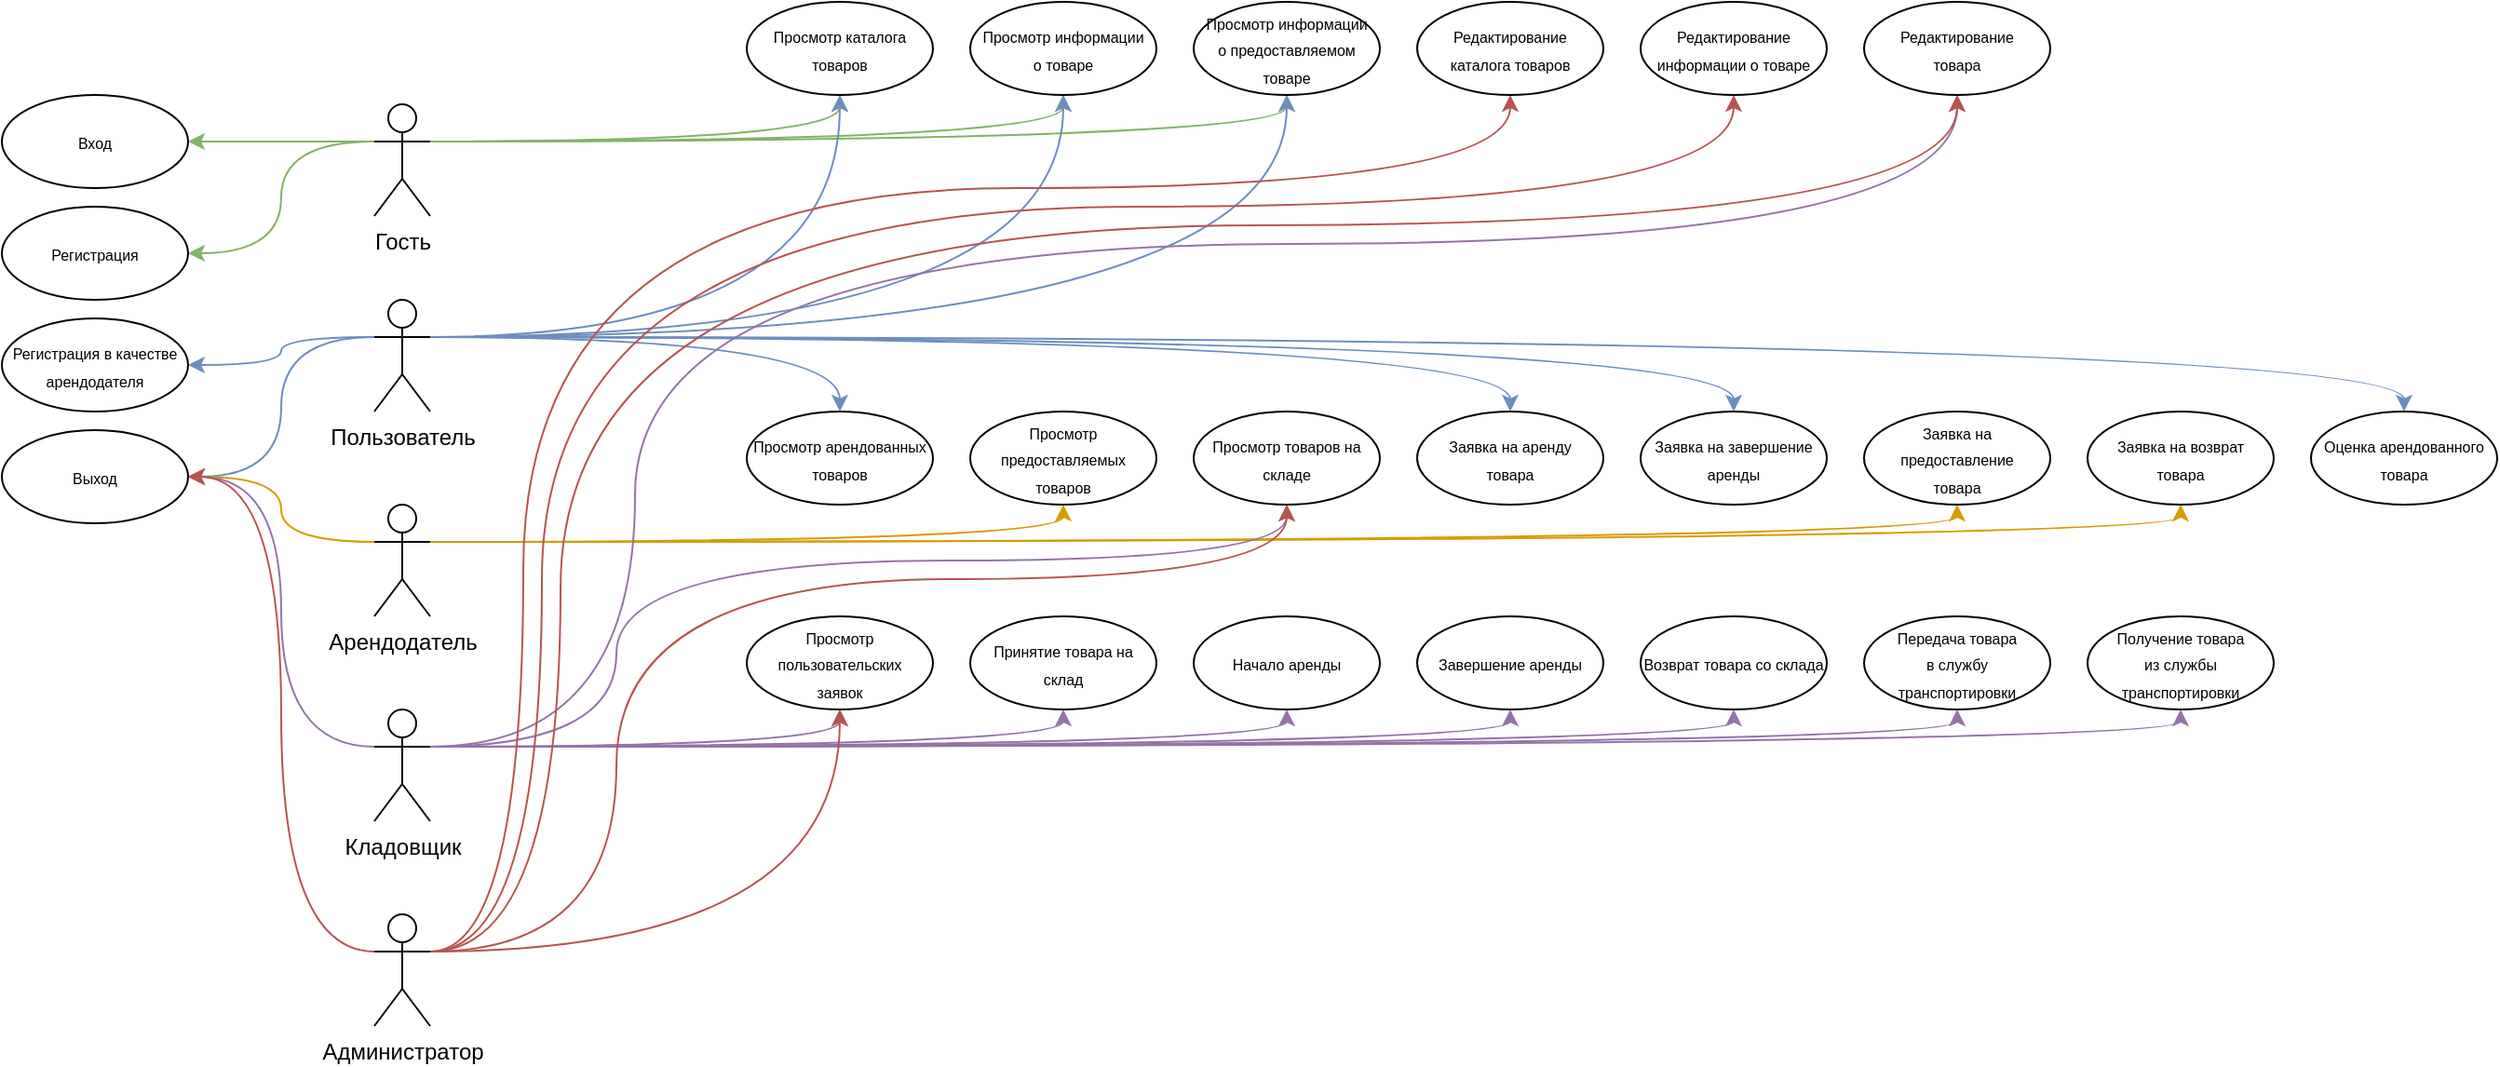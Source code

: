 <mxfile version="24.7.6">
  <diagram name="Страница — 1" id="9ApLahdtg4rlVjExpZoR">
    <mxGraphModel dx="1392" dy="1218" grid="1" gridSize="10" guides="1" tooltips="1" connect="1" arrows="1" fold="1" page="0" pageScale="1" pageWidth="827" pageHeight="1169" math="0" shadow="0">
      <root>
        <mxCell id="0" />
        <mxCell id="1" parent="0" />
        <mxCell id="UhW-4VPf5CqmGz8iVNyh-33" style="edgeStyle=orthogonalEdgeStyle;rounded=0;orthogonalLoop=1;jettySize=auto;html=1;exitX=0;exitY=0.333;exitDx=0;exitDy=0;exitPerimeter=0;entryX=1;entryY=0.5;entryDx=0;entryDy=0;curved=1;fillColor=#d5e8d4;strokeColor=#82b366;" parent="1" source="UhW-4VPf5CqmGz8iVNyh-1" target="UhW-4VPf5CqmGz8iVNyh-7" edge="1">
          <mxGeometry relative="1" as="geometry" />
        </mxCell>
        <mxCell id="UhW-4VPf5CqmGz8iVNyh-34" style="edgeStyle=orthogonalEdgeStyle;curved=1;rounded=0;orthogonalLoop=1;jettySize=auto;html=1;exitX=0;exitY=0.333;exitDx=0;exitDy=0;exitPerimeter=0;entryX=1;entryY=0.5;entryDx=0;entryDy=0;strokeColor=#82b366;align=center;verticalAlign=middle;fontFamily=Helvetica;fontSize=11;fontColor=default;labelBackgroundColor=default;endArrow=classic;fillColor=#d5e8d4;" parent="1" source="UhW-4VPf5CqmGz8iVNyh-1" target="UhW-4VPf5CqmGz8iVNyh-6" edge="1">
          <mxGeometry relative="1" as="geometry" />
        </mxCell>
        <mxCell id="UhW-4VPf5CqmGz8iVNyh-35" style="edgeStyle=orthogonalEdgeStyle;curved=1;rounded=0;orthogonalLoop=1;jettySize=auto;html=1;exitX=1;exitY=0.333;exitDx=0;exitDy=0;exitPerimeter=0;entryX=0.5;entryY=1;entryDx=0;entryDy=0;strokeColor=#82b366;align=center;verticalAlign=middle;fontFamily=Helvetica;fontSize=11;fontColor=default;labelBackgroundColor=default;endArrow=classic;fillColor=#d5e8d4;" parent="1" source="UhW-4VPf5CqmGz8iVNyh-1" target="UhW-4VPf5CqmGz8iVNyh-8" edge="1">
          <mxGeometry relative="1" as="geometry" />
        </mxCell>
        <mxCell id="UhW-4VPf5CqmGz8iVNyh-36" style="edgeStyle=orthogonalEdgeStyle;curved=1;rounded=0;orthogonalLoop=1;jettySize=auto;html=1;exitX=1;exitY=0.333;exitDx=0;exitDy=0;exitPerimeter=0;entryX=0.5;entryY=1;entryDx=0;entryDy=0;strokeColor=#82b366;align=center;verticalAlign=middle;fontFamily=Helvetica;fontSize=11;fontColor=default;labelBackgroundColor=default;endArrow=classic;fillColor=#d5e8d4;" parent="1" source="UhW-4VPf5CqmGz8iVNyh-1" target="UhW-4VPf5CqmGz8iVNyh-9" edge="1">
          <mxGeometry relative="1" as="geometry" />
        </mxCell>
        <mxCell id="UhW-4VPf5CqmGz8iVNyh-37" style="edgeStyle=orthogonalEdgeStyle;curved=1;rounded=0;orthogonalLoop=1;jettySize=auto;html=1;exitX=1;exitY=0.333;exitDx=0;exitDy=0;exitPerimeter=0;entryX=0.5;entryY=1;entryDx=0;entryDy=0;strokeColor=#82b366;align=center;verticalAlign=middle;fontFamily=Helvetica;fontSize=11;fontColor=default;labelBackgroundColor=default;endArrow=classic;fillColor=#d5e8d4;" parent="1" source="UhW-4VPf5CqmGz8iVNyh-1" target="UhW-4VPf5CqmGz8iVNyh-10" edge="1">
          <mxGeometry relative="1" as="geometry" />
        </mxCell>
        <mxCell id="UhW-4VPf5CqmGz8iVNyh-1" value="Гость" style="shape=umlActor;verticalLabelPosition=bottom;verticalAlign=top;html=1;outlineConnect=0;fillColor=none;" parent="1" vertex="1">
          <mxGeometry x="360" y="-55" width="30" height="60" as="geometry" />
        </mxCell>
        <mxCell id="UhW-4VPf5CqmGz8iVNyh-38" style="edgeStyle=orthogonalEdgeStyle;curved=1;rounded=0;orthogonalLoop=1;jettySize=auto;html=1;exitX=0;exitY=0.333;exitDx=0;exitDy=0;exitPerimeter=0;entryX=1;entryY=0.5;entryDx=0;entryDy=0;strokeColor=#6c8ebf;align=center;verticalAlign=middle;fontFamily=Helvetica;fontSize=11;fontColor=default;labelBackgroundColor=default;endArrow=classic;fillColor=#dae8fc;" parent="1" source="UhW-4VPf5CqmGz8iVNyh-2" target="UhW-4VPf5CqmGz8iVNyh-11" edge="1">
          <mxGeometry relative="1" as="geometry" />
        </mxCell>
        <mxCell id="UhW-4VPf5CqmGz8iVNyh-39" style="edgeStyle=orthogonalEdgeStyle;curved=1;rounded=0;orthogonalLoop=1;jettySize=auto;html=1;exitX=0;exitY=0.333;exitDx=0;exitDy=0;exitPerimeter=0;entryX=1;entryY=0.5;entryDx=0;entryDy=0;strokeColor=#6c8ebf;align=center;verticalAlign=middle;fontFamily=Helvetica;fontSize=11;fontColor=default;labelBackgroundColor=default;endArrow=classic;fillColor=#dae8fc;" parent="1" source="UhW-4VPf5CqmGz8iVNyh-2" target="UhW-4VPf5CqmGz8iVNyh-25" edge="1">
          <mxGeometry relative="1" as="geometry" />
        </mxCell>
        <mxCell id="UhW-4VPf5CqmGz8iVNyh-48" style="edgeStyle=orthogonalEdgeStyle;curved=1;rounded=0;orthogonalLoop=1;jettySize=auto;html=1;exitX=1;exitY=0.333;exitDx=0;exitDy=0;exitPerimeter=0;entryX=0.5;entryY=1;entryDx=0;entryDy=0;strokeColor=#6c8ebf;align=center;verticalAlign=middle;fontFamily=Helvetica;fontSize=11;fontColor=default;labelBackgroundColor=default;elbow=vertical;endArrow=classic;fillColor=#dae8fc;" parent="1" source="UhW-4VPf5CqmGz8iVNyh-2" target="UhW-4VPf5CqmGz8iVNyh-8" edge="1">
          <mxGeometry relative="1" as="geometry" />
        </mxCell>
        <mxCell id="UhW-4VPf5CqmGz8iVNyh-49" style="edgeStyle=orthogonalEdgeStyle;curved=1;rounded=0;orthogonalLoop=1;jettySize=auto;html=1;exitX=1;exitY=0.333;exitDx=0;exitDy=0;exitPerimeter=0;entryX=0.5;entryY=1;entryDx=0;entryDy=0;strokeColor=#6c8ebf;align=center;verticalAlign=middle;fontFamily=Helvetica;fontSize=11;fontColor=default;labelBackgroundColor=default;elbow=vertical;endArrow=classic;fillColor=#dae8fc;" parent="1" source="UhW-4VPf5CqmGz8iVNyh-2" target="UhW-4VPf5CqmGz8iVNyh-9" edge="1">
          <mxGeometry relative="1" as="geometry" />
        </mxCell>
        <mxCell id="UhW-4VPf5CqmGz8iVNyh-50" style="edgeStyle=orthogonalEdgeStyle;curved=1;rounded=0;orthogonalLoop=1;jettySize=auto;html=1;exitX=1;exitY=0.333;exitDx=0;exitDy=0;exitPerimeter=0;entryX=0.5;entryY=1;entryDx=0;entryDy=0;strokeColor=#6c8ebf;align=center;verticalAlign=middle;fontFamily=Helvetica;fontSize=11;fontColor=default;labelBackgroundColor=default;elbow=vertical;endArrow=classic;fillColor=#dae8fc;" parent="1" source="UhW-4VPf5CqmGz8iVNyh-2" target="UhW-4VPf5CqmGz8iVNyh-10" edge="1">
          <mxGeometry relative="1" as="geometry" />
        </mxCell>
        <mxCell id="UhW-4VPf5CqmGz8iVNyh-52" style="edgeStyle=orthogonalEdgeStyle;curved=1;rounded=0;orthogonalLoop=1;jettySize=auto;html=1;exitX=1;exitY=0.333;exitDx=0;exitDy=0;exitPerimeter=0;entryX=0.5;entryY=0;entryDx=0;entryDy=0;strokeColor=#6c8ebf;align=center;verticalAlign=middle;fontFamily=Helvetica;fontSize=11;fontColor=default;labelBackgroundColor=default;elbow=vertical;endArrow=classic;fillColor=#dae8fc;" parent="1" source="UhW-4VPf5CqmGz8iVNyh-2" target="UhW-4VPf5CqmGz8iVNyh-27" edge="1">
          <mxGeometry relative="1" as="geometry" />
        </mxCell>
        <mxCell id="UhW-4VPf5CqmGz8iVNyh-53" style="edgeStyle=orthogonalEdgeStyle;curved=1;rounded=0;orthogonalLoop=1;jettySize=auto;html=1;exitX=1;exitY=0.333;exitDx=0;exitDy=0;exitPerimeter=0;entryX=0.5;entryY=0;entryDx=0;entryDy=0;strokeColor=#6c8ebf;align=center;verticalAlign=middle;fontFamily=Helvetica;fontSize=11;fontColor=default;labelBackgroundColor=default;elbow=vertical;endArrow=classic;fillColor=#dae8fc;" parent="1" source="UhW-4VPf5CqmGz8iVNyh-2" target="UhW-4VPf5CqmGz8iVNyh-12" edge="1">
          <mxGeometry relative="1" as="geometry" />
        </mxCell>
        <mxCell id="UhW-4VPf5CqmGz8iVNyh-54" style="edgeStyle=orthogonalEdgeStyle;curved=1;rounded=0;orthogonalLoop=1;jettySize=auto;html=1;exitX=1;exitY=0.333;exitDx=0;exitDy=0;exitPerimeter=0;entryX=0.5;entryY=0;entryDx=0;entryDy=0;strokeColor=#6c8ebf;align=center;verticalAlign=middle;fontFamily=Helvetica;fontSize=11;fontColor=default;labelBackgroundColor=default;elbow=vertical;endArrow=classic;fillColor=#dae8fc;" parent="1" source="UhW-4VPf5CqmGz8iVNyh-2" target="UhW-4VPf5CqmGz8iVNyh-24" edge="1">
          <mxGeometry relative="1" as="geometry" />
        </mxCell>
        <mxCell id="UhW-4VPf5CqmGz8iVNyh-70" style="edgeStyle=orthogonalEdgeStyle;curved=1;rounded=0;orthogonalLoop=1;jettySize=auto;html=1;exitX=1;exitY=0.333;exitDx=0;exitDy=0;exitPerimeter=0;entryX=0.5;entryY=0;entryDx=0;entryDy=0;strokeColor=#6c8ebf;align=center;verticalAlign=middle;fontFamily=Helvetica;fontSize=11;fontColor=default;labelBackgroundColor=default;elbow=vertical;endArrow=classic;fillColor=#dae8fc;" parent="1" source="UhW-4VPf5CqmGz8iVNyh-2" target="UhW-4VPf5CqmGz8iVNyh-69" edge="1">
          <mxGeometry relative="1" as="geometry" />
        </mxCell>
        <mxCell id="UhW-4VPf5CqmGz8iVNyh-2" value="Пользователь" style="shape=umlActor;verticalLabelPosition=bottom;verticalAlign=top;html=1;outlineConnect=0;fillColor=none;" parent="1" vertex="1">
          <mxGeometry x="360" y="50" width="30" height="60" as="geometry" />
        </mxCell>
        <mxCell id="UhW-4VPf5CqmGz8iVNyh-40" style="edgeStyle=orthogonalEdgeStyle;curved=1;rounded=0;orthogonalLoop=1;jettySize=auto;html=1;exitX=0;exitY=0.333;exitDx=0;exitDy=0;exitPerimeter=0;entryX=1;entryY=0.5;entryDx=0;entryDy=0;strokeColor=#d79b00;align=center;verticalAlign=middle;fontFamily=Helvetica;fontSize=11;fontColor=default;labelBackgroundColor=default;endArrow=classic;fillColor=#ffe6cc;" parent="1" source="UhW-4VPf5CqmGz8iVNyh-3" target="UhW-4VPf5CqmGz8iVNyh-11" edge="1">
          <mxGeometry relative="1" as="geometry" />
        </mxCell>
        <mxCell id="UhW-4VPf5CqmGz8iVNyh-55" style="edgeStyle=orthogonalEdgeStyle;curved=1;rounded=0;orthogonalLoop=1;jettySize=auto;html=1;exitX=1;exitY=0.333;exitDx=0;exitDy=0;exitPerimeter=0;entryX=0.5;entryY=1;entryDx=0;entryDy=0;strokeColor=#d79b00;align=center;verticalAlign=middle;fontFamily=Helvetica;fontSize=11;fontColor=default;labelBackgroundColor=default;elbow=vertical;endArrow=classic;fillColor=#ffe6cc;" parent="1" source="UhW-4VPf5CqmGz8iVNyh-3" target="UhW-4VPf5CqmGz8iVNyh-28" edge="1">
          <mxGeometry relative="1" as="geometry" />
        </mxCell>
        <mxCell id="UhW-4VPf5CqmGz8iVNyh-56" style="edgeStyle=orthogonalEdgeStyle;curved=1;rounded=0;orthogonalLoop=1;jettySize=auto;html=1;exitX=1;exitY=0.333;exitDx=0;exitDy=0;exitPerimeter=0;entryX=0.5;entryY=1;entryDx=0;entryDy=0;strokeColor=#d79b00;align=center;verticalAlign=middle;fontFamily=Helvetica;fontSize=11;fontColor=default;labelBackgroundColor=default;elbow=vertical;endArrow=classic;fillColor=#ffe6cc;" parent="1" source="UhW-4VPf5CqmGz8iVNyh-3" target="UhW-4VPf5CqmGz8iVNyh-14" edge="1">
          <mxGeometry relative="1" as="geometry" />
        </mxCell>
        <mxCell id="UhW-4VPf5CqmGz8iVNyh-57" style="edgeStyle=orthogonalEdgeStyle;curved=1;rounded=0;orthogonalLoop=1;jettySize=auto;html=1;exitX=1;exitY=0.333;exitDx=0;exitDy=0;exitPerimeter=0;entryX=0.5;entryY=1;entryDx=0;entryDy=0;strokeColor=#d79b00;align=center;verticalAlign=middle;fontFamily=Helvetica;fontSize=11;fontColor=default;labelBackgroundColor=default;elbow=vertical;endArrow=classic;fillColor=#ffe6cc;" parent="1" source="UhW-4VPf5CqmGz8iVNyh-3" target="UhW-4VPf5CqmGz8iVNyh-20" edge="1">
          <mxGeometry relative="1" as="geometry" />
        </mxCell>
        <mxCell id="UhW-4VPf5CqmGz8iVNyh-3" value="Арендодатель" style="shape=umlActor;verticalLabelPosition=bottom;verticalAlign=top;html=1;outlineConnect=0;fillColor=none;" parent="1" vertex="1">
          <mxGeometry x="360" y="160" width="30" height="60" as="geometry" />
        </mxCell>
        <mxCell id="UhW-4VPf5CqmGz8iVNyh-41" style="edgeStyle=orthogonalEdgeStyle;curved=1;rounded=0;orthogonalLoop=1;jettySize=auto;html=1;exitX=0;exitY=0.333;exitDx=0;exitDy=0;exitPerimeter=0;entryX=1;entryY=0.5;entryDx=0;entryDy=0;strokeColor=#9673a6;align=center;verticalAlign=middle;fontFamily=Helvetica;fontSize=11;fontColor=default;labelBackgroundColor=default;endArrow=classic;fillColor=#e1d5e7;" parent="1" source="UhW-4VPf5CqmGz8iVNyh-4" target="UhW-4VPf5CqmGz8iVNyh-11" edge="1">
          <mxGeometry relative="1" as="geometry" />
        </mxCell>
        <mxCell id="UhW-4VPf5CqmGz8iVNyh-51" style="edgeStyle=orthogonalEdgeStyle;curved=1;rounded=0;orthogonalLoop=1;jettySize=auto;html=1;exitX=1;exitY=0.333;exitDx=0;exitDy=0;exitPerimeter=0;entryX=0.5;entryY=1;entryDx=0;entryDy=0;strokeColor=#9673a6;align=center;verticalAlign=middle;fontFamily=Helvetica;fontSize=11;fontColor=default;labelBackgroundColor=default;elbow=vertical;endArrow=classic;fillColor=#e1d5e7;" parent="1" source="UhW-4VPf5CqmGz8iVNyh-4" target="UhW-4VPf5CqmGz8iVNyh-22" edge="1">
          <mxGeometry relative="1" as="geometry">
            <Array as="points">
              <mxPoint x="500" y="290" />
              <mxPoint x="500" y="20" />
              <mxPoint x="1210" y="20" />
            </Array>
          </mxGeometry>
        </mxCell>
        <mxCell id="UhW-4VPf5CqmGz8iVNyh-58" style="edgeStyle=orthogonalEdgeStyle;curved=1;rounded=0;orthogonalLoop=1;jettySize=auto;html=1;exitX=1;exitY=0.333;exitDx=0;exitDy=0;exitPerimeter=0;entryX=0.5;entryY=1;entryDx=0;entryDy=0;strokeColor=#9673a6;align=center;verticalAlign=middle;fontFamily=Helvetica;fontSize=11;fontColor=default;labelBackgroundColor=default;elbow=vertical;endArrow=classic;fillColor=#e1d5e7;" parent="1" source="UhW-4VPf5CqmGz8iVNyh-4" target="UhW-4VPf5CqmGz8iVNyh-29" edge="1">
          <mxGeometry relative="1" as="geometry">
            <Array as="points">
              <mxPoint x="490" y="290" />
              <mxPoint x="490" y="190" />
              <mxPoint x="850" y="190" />
            </Array>
          </mxGeometry>
        </mxCell>
        <mxCell id="UhW-4VPf5CqmGz8iVNyh-60" style="edgeStyle=orthogonalEdgeStyle;curved=1;rounded=0;orthogonalLoop=1;jettySize=auto;html=1;exitX=1;exitY=0.333;exitDx=0;exitDy=0;exitPerimeter=0;entryX=0.5;entryY=1;entryDx=0;entryDy=0;strokeColor=#9673a6;align=center;verticalAlign=middle;fontFamily=Helvetica;fontSize=11;fontColor=default;labelBackgroundColor=default;elbow=vertical;endArrow=classic;fillColor=#e1d5e7;" parent="1" source="UhW-4VPf5CqmGz8iVNyh-4" target="UhW-4VPf5CqmGz8iVNyh-19" edge="1">
          <mxGeometry relative="1" as="geometry">
            <Array as="points">
              <mxPoint x="610" y="290" />
            </Array>
          </mxGeometry>
        </mxCell>
        <mxCell id="UhW-4VPf5CqmGz8iVNyh-61" style="edgeStyle=orthogonalEdgeStyle;curved=1;rounded=0;orthogonalLoop=1;jettySize=auto;html=1;exitX=1;exitY=0.333;exitDx=0;exitDy=0;exitPerimeter=0;entryX=0.5;entryY=1;entryDx=0;entryDy=0;strokeColor=#9673a6;align=center;verticalAlign=middle;fontFamily=Helvetica;fontSize=11;fontColor=default;labelBackgroundColor=default;elbow=vertical;endArrow=classic;fillColor=#e1d5e7;" parent="1" source="UhW-4VPf5CqmGz8iVNyh-4" target="UhW-4VPf5CqmGz8iVNyh-15" edge="1">
          <mxGeometry relative="1" as="geometry" />
        </mxCell>
        <mxCell id="UhW-4VPf5CqmGz8iVNyh-62" style="edgeStyle=orthogonalEdgeStyle;curved=1;rounded=0;orthogonalLoop=1;jettySize=auto;html=1;exitX=1;exitY=0.333;exitDx=0;exitDy=0;exitPerimeter=0;entryX=0.5;entryY=1;entryDx=0;entryDy=0;strokeColor=#9673a6;align=center;verticalAlign=middle;fontFamily=Helvetica;fontSize=11;fontColor=default;labelBackgroundColor=default;elbow=vertical;endArrow=classic;fillColor=#e1d5e7;" parent="1" source="UhW-4VPf5CqmGz8iVNyh-4" target="UhW-4VPf5CqmGz8iVNyh-16" edge="1">
          <mxGeometry relative="1" as="geometry" />
        </mxCell>
        <mxCell id="UhW-4VPf5CqmGz8iVNyh-63" style="edgeStyle=orthogonalEdgeStyle;curved=1;rounded=0;orthogonalLoop=1;jettySize=auto;html=1;exitX=1;exitY=0.333;exitDx=0;exitDy=0;exitPerimeter=0;entryX=0.5;entryY=1;entryDx=0;entryDy=0;strokeColor=#9673a6;align=center;verticalAlign=middle;fontFamily=Helvetica;fontSize=11;fontColor=default;labelBackgroundColor=default;elbow=vertical;endArrow=classic;fillColor=#e1d5e7;" parent="1" source="UhW-4VPf5CqmGz8iVNyh-4" target="UhW-4VPf5CqmGz8iVNyh-18" edge="1">
          <mxGeometry relative="1" as="geometry" />
        </mxCell>
        <mxCell id="UhW-4VPf5CqmGz8iVNyh-64" style="edgeStyle=orthogonalEdgeStyle;curved=1;rounded=0;orthogonalLoop=1;jettySize=auto;html=1;exitX=1;exitY=0.333;exitDx=0;exitDy=0;exitPerimeter=0;entryX=0.5;entryY=1;entryDx=0;entryDy=0;strokeColor=#9673a6;align=center;verticalAlign=middle;fontFamily=Helvetica;fontSize=11;fontColor=default;labelBackgroundColor=default;elbow=vertical;endArrow=classic;fillColor=#e1d5e7;" parent="1" source="UhW-4VPf5CqmGz8iVNyh-4" target="UhW-4VPf5CqmGz8iVNyh-17" edge="1">
          <mxGeometry relative="1" as="geometry" />
        </mxCell>
        <mxCell id="UhW-4VPf5CqmGz8iVNyh-65" style="edgeStyle=orthogonalEdgeStyle;curved=1;rounded=0;orthogonalLoop=1;jettySize=auto;html=1;exitX=1;exitY=0.333;exitDx=0;exitDy=0;exitPerimeter=0;entryX=0.5;entryY=1;entryDx=0;entryDy=0;strokeColor=#9673a6;align=center;verticalAlign=middle;fontFamily=Helvetica;fontSize=11;fontColor=default;labelBackgroundColor=default;elbow=vertical;endArrow=classic;fillColor=#e1d5e7;" parent="1" source="UhW-4VPf5CqmGz8iVNyh-4" target="UhW-4VPf5CqmGz8iVNyh-31" edge="1">
          <mxGeometry relative="1" as="geometry" />
        </mxCell>
        <mxCell id="UhW-4VPf5CqmGz8iVNyh-66" style="edgeStyle=orthogonalEdgeStyle;curved=1;rounded=0;orthogonalLoop=1;jettySize=auto;html=1;exitX=1;exitY=0.333;exitDx=0;exitDy=0;exitPerimeter=0;entryX=0.5;entryY=1;entryDx=0;entryDy=0;strokeColor=#9673a6;align=center;verticalAlign=middle;fontFamily=Helvetica;fontSize=11;fontColor=default;labelBackgroundColor=default;elbow=vertical;endArrow=classic;fillColor=#e1d5e7;" parent="1" source="UhW-4VPf5CqmGz8iVNyh-4" target="UhW-4VPf5CqmGz8iVNyh-32" edge="1">
          <mxGeometry relative="1" as="geometry" />
        </mxCell>
        <mxCell id="UhW-4VPf5CqmGz8iVNyh-4" value="Кладовщик" style="shape=umlActor;verticalLabelPosition=bottom;verticalAlign=top;html=1;outlineConnect=0;fillColor=none;" parent="1" vertex="1">
          <mxGeometry x="360" y="270" width="30" height="60" as="geometry" />
        </mxCell>
        <mxCell id="UhW-4VPf5CqmGz8iVNyh-42" style="edgeStyle=orthogonalEdgeStyle;curved=1;rounded=0;orthogonalLoop=1;jettySize=auto;html=1;exitX=0;exitY=0.333;exitDx=0;exitDy=0;exitPerimeter=0;entryX=1;entryY=0.5;entryDx=0;entryDy=0;strokeColor=#b85450;align=center;verticalAlign=middle;fontFamily=Helvetica;fontSize=11;fontColor=default;labelBackgroundColor=default;endArrow=classic;fillColor=#f8cecc;" parent="1" source="UhW-4VPf5CqmGz8iVNyh-5" target="UhW-4VPf5CqmGz8iVNyh-11" edge="1">
          <mxGeometry relative="1" as="geometry" />
        </mxCell>
        <mxCell id="UhW-4VPf5CqmGz8iVNyh-44" style="edgeStyle=orthogonalEdgeStyle;rounded=0;orthogonalLoop=1;jettySize=auto;html=1;exitX=1;exitY=0.333;exitDx=0;exitDy=0;exitPerimeter=0;entryX=0.5;entryY=1;entryDx=0;entryDy=0;strokeColor=#b85450;align=center;verticalAlign=middle;fontFamily=Helvetica;fontSize=11;fontColor=default;labelBackgroundColor=default;endArrow=classic;fillColor=#f8cecc;elbow=vertical;curved=1;" parent="1" source="UhW-4VPf5CqmGz8iVNyh-5" target="UhW-4VPf5CqmGz8iVNyh-22" edge="1">
          <mxGeometry relative="1" as="geometry">
            <Array as="points">
              <mxPoint x="460" y="400" />
              <mxPoint x="460" y="10" />
              <mxPoint x="1210" y="10" />
            </Array>
          </mxGeometry>
        </mxCell>
        <mxCell id="UhW-4VPf5CqmGz8iVNyh-46" style="edgeStyle=orthogonalEdgeStyle;curved=1;rounded=0;orthogonalLoop=1;jettySize=auto;html=1;exitX=1;exitY=0.333;exitDx=0;exitDy=0;exitPerimeter=0;entryX=0.5;entryY=1;entryDx=0;entryDy=0;strokeColor=#b85450;align=center;verticalAlign=middle;fontFamily=Helvetica;fontSize=11;fontColor=default;labelBackgroundColor=default;elbow=vertical;endArrow=classic;fillColor=#f8cecc;" parent="1" source="UhW-4VPf5CqmGz8iVNyh-5" target="UhW-4VPf5CqmGz8iVNyh-23" edge="1">
          <mxGeometry relative="1" as="geometry">
            <Array as="points">
              <mxPoint x="450" y="400" />
              <mxPoint x="450" />
              <mxPoint x="1090" />
            </Array>
          </mxGeometry>
        </mxCell>
        <mxCell id="UhW-4VPf5CqmGz8iVNyh-47" style="edgeStyle=orthogonalEdgeStyle;curved=1;rounded=0;orthogonalLoop=1;jettySize=auto;html=1;exitX=1;exitY=0.333;exitDx=0;exitDy=0;exitPerimeter=0;entryX=0.5;entryY=1;entryDx=0;entryDy=0;strokeColor=#b85450;align=center;verticalAlign=middle;fontFamily=Helvetica;fontSize=11;fontColor=default;labelBackgroundColor=default;elbow=vertical;endArrow=classic;fillColor=#f8cecc;" parent="1" source="UhW-4VPf5CqmGz8iVNyh-5" target="UhW-4VPf5CqmGz8iVNyh-21" edge="1">
          <mxGeometry relative="1" as="geometry">
            <Array as="points">
              <mxPoint x="440" y="400" />
              <mxPoint x="440" y="-10" />
              <mxPoint x="970" y="-10" />
            </Array>
          </mxGeometry>
        </mxCell>
        <mxCell id="UhW-4VPf5CqmGz8iVNyh-59" style="edgeStyle=orthogonalEdgeStyle;curved=1;rounded=0;orthogonalLoop=1;jettySize=auto;html=1;exitX=1;exitY=0.333;exitDx=0;exitDy=0;exitPerimeter=0;entryX=0.5;entryY=1;entryDx=0;entryDy=0;strokeColor=#b85450;align=center;verticalAlign=middle;fontFamily=Helvetica;fontSize=11;fontColor=default;labelBackgroundColor=default;elbow=vertical;endArrow=classic;fillColor=#f8cecc;" parent="1" source="UhW-4VPf5CqmGz8iVNyh-5" target="UhW-4VPf5CqmGz8iVNyh-29" edge="1">
          <mxGeometry relative="1" as="geometry">
            <Array as="points">
              <mxPoint x="490" y="400" />
              <mxPoint x="490" y="200" />
              <mxPoint x="850" y="200" />
            </Array>
          </mxGeometry>
        </mxCell>
        <mxCell id="UhW-4VPf5CqmGz8iVNyh-67" style="edgeStyle=orthogonalEdgeStyle;curved=1;rounded=0;orthogonalLoop=1;jettySize=auto;html=1;exitX=1;exitY=0.333;exitDx=0;exitDy=0;exitPerimeter=0;entryX=0.5;entryY=1;entryDx=0;entryDy=0;strokeColor=#b85450;align=center;verticalAlign=middle;fontFamily=Helvetica;fontSize=11;fontColor=default;labelBackgroundColor=default;elbow=vertical;endArrow=classic;fillColor=#f8cecc;" parent="1" source="UhW-4VPf5CqmGz8iVNyh-5" target="UhW-4VPf5CqmGz8iVNyh-19" edge="1">
          <mxGeometry relative="1" as="geometry" />
        </mxCell>
        <mxCell id="UhW-4VPf5CqmGz8iVNyh-5" value="Администратор" style="shape=umlActor;verticalLabelPosition=bottom;verticalAlign=top;html=1;outlineConnect=0;fillColor=none;" parent="1" vertex="1">
          <mxGeometry x="360" y="380" width="30" height="60" as="geometry" />
        </mxCell>
        <mxCell id="UhW-4VPf5CqmGz8iVNyh-6" value="&lt;font style=&quot;font-size: 8px;&quot;&gt;Регистрация&lt;/font&gt;" style="ellipse;whiteSpace=wrap;html=1;fillColor=none;strokeColor=default;" parent="1" vertex="1">
          <mxGeometry x="160" width="100" height="50" as="geometry" />
        </mxCell>
        <mxCell id="UhW-4VPf5CqmGz8iVNyh-7" value="&lt;span style=&quot;font-size: 8px;&quot;&gt;Вход&lt;/span&gt;" style="ellipse;whiteSpace=wrap;html=1;fillColor=none;strokeColor=default;" parent="1" vertex="1">
          <mxGeometry x="160" y="-60" width="100" height="50" as="geometry" />
        </mxCell>
        <mxCell id="UhW-4VPf5CqmGz8iVNyh-11" value="&lt;span style=&quot;font-size: 8px;&quot;&gt;Выход&lt;/span&gt;" style="ellipse;whiteSpace=wrap;html=1;fillColor=none;strokeColor=default;" parent="1" vertex="1">
          <mxGeometry x="160" y="120" width="100" height="50" as="geometry" />
        </mxCell>
        <mxCell id="UhW-4VPf5CqmGz8iVNyh-25" value="&lt;font style=&quot;font-size: 8px;&quot;&gt;Регистрация в качестве арендодателя&lt;/font&gt;" style="ellipse;whiteSpace=wrap;html=1;fillColor=none;strokeColor=default;" parent="1" vertex="1">
          <mxGeometry x="160" y="60" width="100" height="50" as="geometry" />
        </mxCell>
        <mxCell id="UhW-4VPf5CqmGz8iVNyh-8" value="&lt;font style=&quot;font-size: 8px;&quot;&gt;Просмотр каталога товаров&lt;/font&gt;" style="ellipse;whiteSpace=wrap;html=1;fillColor=none;strokeColor=default;" parent="1" vertex="1">
          <mxGeometry x="560" y="-110" width="100" height="50" as="geometry" />
        </mxCell>
        <mxCell id="UhW-4VPf5CqmGz8iVNyh-9" value="&lt;font style=&quot;font-size: 8px;&quot;&gt;Просмотр информации&lt;/font&gt;&lt;div&gt;&lt;font style=&quot;font-size: 8px;&quot;&gt;о товаре&lt;/font&gt;&lt;/div&gt;" style="ellipse;whiteSpace=wrap;html=1;fillColor=none;strokeColor=default;" parent="1" vertex="1">
          <mxGeometry x="680" y="-110" width="100" height="50" as="geometry" />
        </mxCell>
        <mxCell id="UhW-4VPf5CqmGz8iVNyh-10" value="&lt;font style=&quot;font-size: 8px;&quot;&gt;Просмотр информации&lt;/font&gt;&lt;div&gt;&lt;font style=&quot;font-size: 8px;&quot;&gt;о предоставляемом&lt;/font&gt;&lt;/div&gt;&lt;div&gt;&lt;font style=&quot;font-size: 8px;&quot;&gt;товаре&lt;/font&gt;&lt;/div&gt;" style="ellipse;whiteSpace=wrap;html=1;fillColor=none;strokeColor=default;" parent="1" vertex="1">
          <mxGeometry x="800" y="-110" width="100" height="50" as="geometry" />
        </mxCell>
        <mxCell id="UhW-4VPf5CqmGz8iVNyh-12" value="&lt;span style=&quot;font-size: 8px;&quot;&gt;Заявка на аренду&lt;/span&gt;&lt;div&gt;&lt;span style=&quot;font-size: 8px;&quot;&gt;товара&lt;/span&gt;&lt;/div&gt;" style="ellipse;whiteSpace=wrap;html=1;fillColor=none;strokeColor=default;" parent="1" vertex="1">
          <mxGeometry x="920" y="110" width="100" height="50" as="geometry" />
        </mxCell>
        <mxCell id="UhW-4VPf5CqmGz8iVNyh-14" value="&lt;span style=&quot;font-size: 8px;&quot;&gt;Заявка на предоставление&lt;/span&gt;&lt;div&gt;&lt;span style=&quot;font-size: 8px;&quot;&gt;товара&lt;/span&gt;&lt;/div&gt;" style="ellipse;whiteSpace=wrap;html=1;fillColor=none;strokeColor=default;" parent="1" vertex="1">
          <mxGeometry x="1160" y="110" width="100" height="50" as="geometry" />
        </mxCell>
        <mxCell id="UhW-4VPf5CqmGz8iVNyh-15" value="&lt;span style=&quot;font-size: 8px;&quot;&gt;Принятие товара на склад&lt;/span&gt;" style="ellipse;whiteSpace=wrap;html=1;fillColor=none;strokeColor=default;" parent="1" vertex="1">
          <mxGeometry x="680" y="220" width="100" height="50" as="geometry" />
        </mxCell>
        <mxCell id="UhW-4VPf5CqmGz8iVNyh-16" value="&lt;span style=&quot;font-size: 8px;&quot;&gt;Начало аренды&lt;/span&gt;" style="ellipse;whiteSpace=wrap;html=1;fillColor=none;strokeColor=default;" parent="1" vertex="1">
          <mxGeometry x="800" y="220" width="100" height="50" as="geometry" />
        </mxCell>
        <mxCell id="UhW-4VPf5CqmGz8iVNyh-17" value="&lt;span style=&quot;font-size: 8px;&quot;&gt;Возврат товара со склада&lt;/span&gt;" style="ellipse;whiteSpace=wrap;html=1;fillColor=none;strokeColor=default;" parent="1" vertex="1">
          <mxGeometry x="1040" y="220" width="100" height="50" as="geometry" />
        </mxCell>
        <mxCell id="UhW-4VPf5CqmGz8iVNyh-18" value="&lt;span style=&quot;font-size: 8px;&quot;&gt;Завершение аренды&lt;/span&gt;" style="ellipse;whiteSpace=wrap;html=1;fillColor=none;strokeColor=default;" parent="1" vertex="1">
          <mxGeometry x="920" y="220" width="100" height="50" as="geometry" />
        </mxCell>
        <mxCell id="UhW-4VPf5CqmGz8iVNyh-19" value="&lt;span style=&quot;font-size: 8px;&quot;&gt;Просмотр пользовательских&lt;/span&gt;&lt;div&gt;&lt;span style=&quot;font-size: 8px;&quot;&gt;заявок&lt;/span&gt;&lt;/div&gt;" style="ellipse;whiteSpace=wrap;html=1;fillColor=none;strokeColor=default;" parent="1" vertex="1">
          <mxGeometry x="560" y="220" width="100" height="50" as="geometry" />
        </mxCell>
        <mxCell id="UhW-4VPf5CqmGz8iVNyh-20" value="&lt;span style=&quot;font-size: 8px;&quot;&gt;Заявка на возврат&lt;/span&gt;&lt;div&gt;&lt;span style=&quot;font-size: 8px;&quot;&gt;товара&lt;/span&gt;&lt;/div&gt;" style="ellipse;whiteSpace=wrap;html=1;fillColor=none;strokeColor=default;" parent="1" vertex="1">
          <mxGeometry x="1280" y="110" width="100" height="50" as="geometry" />
        </mxCell>
        <mxCell id="UhW-4VPf5CqmGz8iVNyh-21" value="&lt;span style=&quot;font-size: 8px;&quot;&gt;Редактирование&lt;/span&gt;&lt;div&gt;&lt;span style=&quot;font-size: 8px;&quot;&gt;каталога товаров&lt;/span&gt;&lt;/div&gt;" style="ellipse;whiteSpace=wrap;html=1;fillColor=none;strokeColor=default;" parent="1" vertex="1">
          <mxGeometry x="920" y="-110" width="100" height="50" as="geometry" />
        </mxCell>
        <mxCell id="UhW-4VPf5CqmGz8iVNyh-22" value="&lt;span style=&quot;font-size: 8px;&quot;&gt;Редактирование&lt;/span&gt;&lt;div&gt;&lt;span style=&quot;font-size: 8px;&quot;&gt;товара&lt;/span&gt;&lt;/div&gt;" style="ellipse;whiteSpace=wrap;html=1;fillColor=none;strokeColor=default;" parent="1" vertex="1">
          <mxGeometry x="1160" y="-110" width="100" height="50" as="geometry" />
        </mxCell>
        <mxCell id="UhW-4VPf5CqmGz8iVNyh-23" value="&lt;span style=&quot;font-size: 8px;&quot;&gt;Редактирование&lt;/span&gt;&lt;div&gt;&lt;span style=&quot;font-size: 8px;&quot;&gt;информации о товаре&lt;/span&gt;&lt;/div&gt;" style="ellipse;whiteSpace=wrap;html=1;fillColor=none;strokeColor=default;" parent="1" vertex="1">
          <mxGeometry x="1040" y="-110" width="100" height="50" as="geometry" />
        </mxCell>
        <mxCell id="UhW-4VPf5CqmGz8iVNyh-24" value="&lt;span style=&quot;font-size: 8px;&quot;&gt;Заявка на завершение аренды&lt;/span&gt;" style="ellipse;whiteSpace=wrap;html=1;fillColor=none;strokeColor=default;" parent="1" vertex="1">
          <mxGeometry x="1040" y="110" width="100" height="50" as="geometry" />
        </mxCell>
        <mxCell id="UhW-4VPf5CqmGz8iVNyh-27" value="&lt;span style=&quot;font-size: 8px;&quot;&gt;Просмотр арендованных товаров&lt;/span&gt;" style="ellipse;whiteSpace=wrap;html=1;fillColor=none;strokeColor=default;" parent="1" vertex="1">
          <mxGeometry x="560" y="110" width="100" height="50" as="geometry" />
        </mxCell>
        <mxCell id="UhW-4VPf5CqmGz8iVNyh-28" value="&lt;span style=&quot;font-size: 8px;&quot;&gt;Просмотр предоставляемых товаров&lt;/span&gt;" style="ellipse;whiteSpace=wrap;html=1;fillColor=none;strokeColor=default;" parent="1" vertex="1">
          <mxGeometry x="680" y="110" width="100" height="50" as="geometry" />
        </mxCell>
        <mxCell id="UhW-4VPf5CqmGz8iVNyh-29" value="&lt;span style=&quot;font-size: 8px;&quot;&gt;Просмотр товаров на складе&lt;/span&gt;" style="ellipse;whiteSpace=wrap;html=1;fillColor=none;strokeColor=default;" parent="1" vertex="1">
          <mxGeometry x="800" y="110" width="100" height="50" as="geometry" />
        </mxCell>
        <mxCell id="UhW-4VPf5CqmGz8iVNyh-31" value="&lt;span style=&quot;font-size: 8px;&quot;&gt;Передача товара&lt;/span&gt;&lt;div&gt;&lt;span style=&quot;font-size: 8px;&quot;&gt;в службу&lt;/span&gt;&lt;div&gt;&lt;span style=&quot;font-size: 8px;&quot;&gt;транспортировки&lt;/span&gt;&lt;/div&gt;&lt;/div&gt;" style="ellipse;whiteSpace=wrap;html=1;fillColor=none;strokeColor=default;" parent="1" vertex="1">
          <mxGeometry x="1160" y="220" width="100" height="50" as="geometry" />
        </mxCell>
        <mxCell id="UhW-4VPf5CqmGz8iVNyh-32" value="&lt;span style=&quot;font-size: 8px;&quot;&gt;Получение товара&lt;/span&gt;&lt;div&gt;&lt;span style=&quot;font-size: 8px;&quot;&gt;из службы&lt;/span&gt;&lt;div&gt;&lt;span style=&quot;font-size: 8px;&quot;&gt;транспортировки&lt;/span&gt;&lt;/div&gt;&lt;/div&gt;" style="ellipse;whiteSpace=wrap;html=1;fillColor=none;strokeColor=default;" parent="1" vertex="1">
          <mxGeometry x="1280" y="220" width="100" height="50" as="geometry" />
        </mxCell>
        <mxCell id="UhW-4VPf5CqmGz8iVNyh-69" value="&lt;span style=&quot;font-size: 8px;&quot;&gt;Оценка арендованного товара&lt;/span&gt;" style="ellipse;whiteSpace=wrap;html=1;fillColor=none;strokeColor=default;" parent="1" vertex="1">
          <mxGeometry x="1400" y="110" width="100" height="50" as="geometry" />
        </mxCell>
      </root>
    </mxGraphModel>
  </diagram>
</mxfile>
